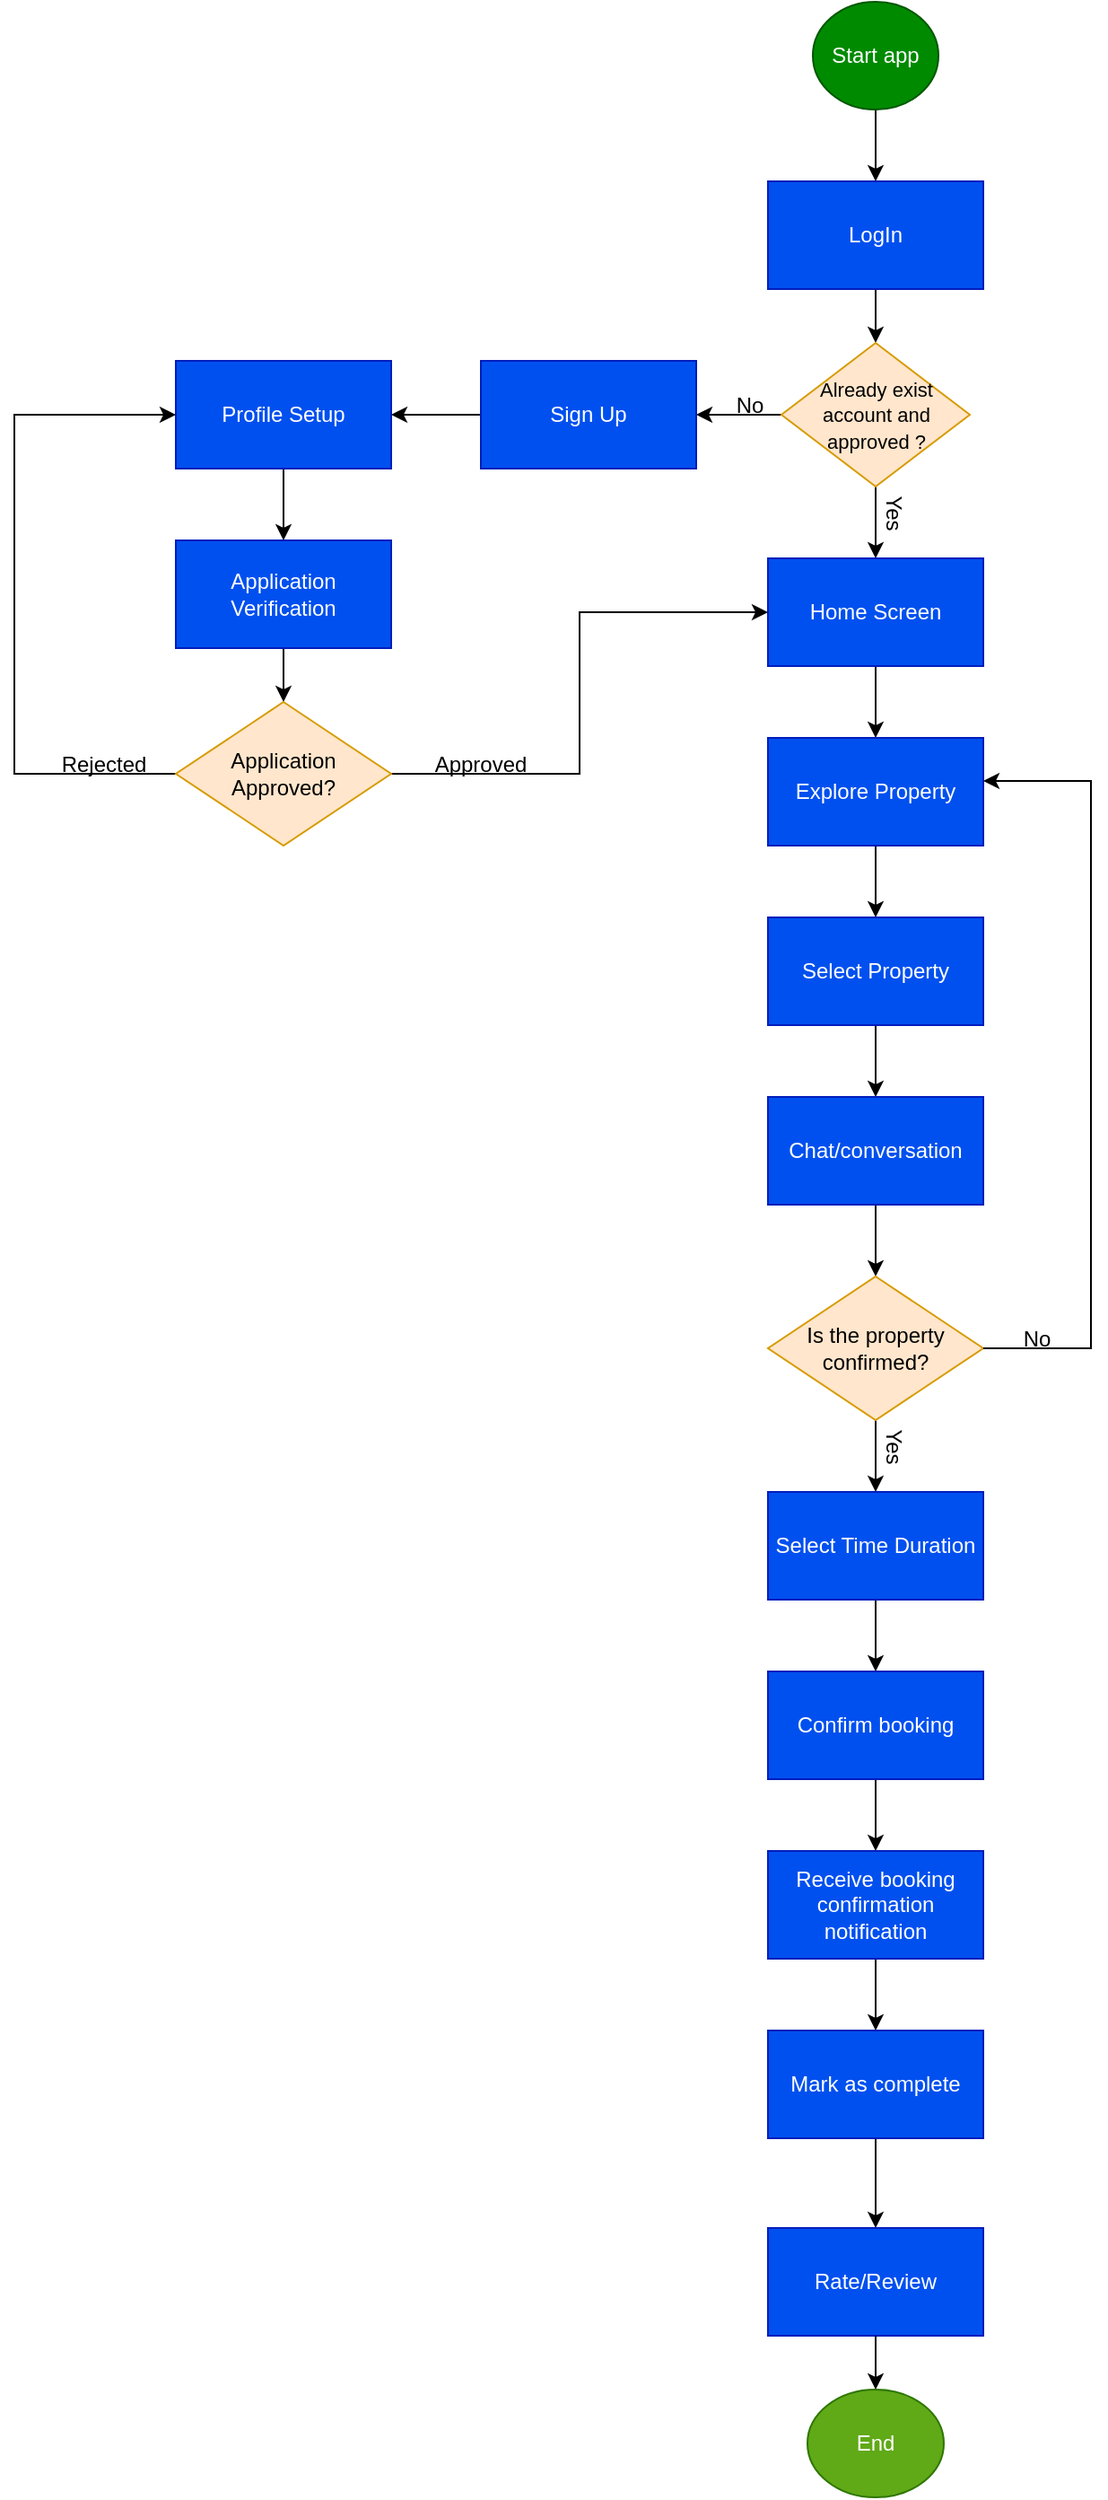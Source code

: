 <mxfile version="26.1.3">
  <diagram name="Exchange Property" id="gCmPUOXGhQcxKehQVGMK">
    <mxGraphModel dx="1434" dy="731" grid="1" gridSize="10" guides="1" tooltips="1" connect="1" arrows="1" fold="1" page="1" pageScale="1" pageWidth="850" pageHeight="1400" math="0" shadow="0">
      <root>
        <mxCell id="0" />
        <mxCell id="1" parent="0" />
        <mxCell id="9nDD6oZFU34gLlzTbC-f-3" value="" style="edgeStyle=orthogonalEdgeStyle;rounded=0;orthogonalLoop=1;jettySize=auto;html=1;" parent="1" source="9nDD6oZFU34gLlzTbC-f-1" target="9nDD6oZFU34gLlzTbC-f-2" edge="1">
          <mxGeometry relative="1" as="geometry" />
        </mxCell>
        <mxCell id="9nDD6oZFU34gLlzTbC-f-1" value="Start app" style="ellipse;whiteSpace=wrap;html=1;fillColor=#008a00;fontColor=#ffffff;strokeColor=#005700;" parent="1" vertex="1">
          <mxGeometry x="525" y="10" width="70" height="60" as="geometry" />
        </mxCell>
        <mxCell id="9nDD6oZFU34gLlzTbC-f-5" style="edgeStyle=orthogonalEdgeStyle;rounded=0;orthogonalLoop=1;jettySize=auto;html=1;exitX=0.5;exitY=1;exitDx=0;exitDy=0;entryX=0.5;entryY=0;entryDx=0;entryDy=0;" parent="1" source="9nDD6oZFU34gLlzTbC-f-2" target="9nDD6oZFU34gLlzTbC-f-4" edge="1">
          <mxGeometry relative="1" as="geometry" />
        </mxCell>
        <mxCell id="9nDD6oZFU34gLlzTbC-f-2" value="LogIn" style="whiteSpace=wrap;html=1;fillColor=#0050ef;fontColor=#ffffff;strokeColor=#001DBC;" parent="1" vertex="1">
          <mxGeometry x="500" y="110" width="120" height="60" as="geometry" />
        </mxCell>
        <mxCell id="9nDD6oZFU34gLlzTbC-f-7" value="" style="edgeStyle=orthogonalEdgeStyle;rounded=0;orthogonalLoop=1;jettySize=auto;html=1;" parent="1" source="9nDD6oZFU34gLlzTbC-f-4" target="9nDD6oZFU34gLlzTbC-f-6" edge="1">
          <mxGeometry relative="1" as="geometry" />
        </mxCell>
        <mxCell id="9nDD6oZFU34gLlzTbC-f-9" value="" style="edgeStyle=orthogonalEdgeStyle;rounded=0;orthogonalLoop=1;jettySize=auto;html=1;" parent="1" source="9nDD6oZFU34gLlzTbC-f-4" target="9nDD6oZFU34gLlzTbC-f-8" edge="1">
          <mxGeometry relative="1" as="geometry" />
        </mxCell>
        <mxCell id="9nDD6oZFU34gLlzTbC-f-4" value="&lt;font style=&quot;font-size: 11px;&quot;&gt;Already exist account and approved ?&lt;/font&gt;" style="rhombus;whiteSpace=wrap;html=1;fillColor=#ffe6cc;strokeColor=#d79b00;" parent="1" vertex="1">
          <mxGeometry x="507.5" y="200" width="105" height="80" as="geometry" />
        </mxCell>
        <mxCell id="9nDD6oZFU34gLlzTbC-f-21" value="" style="edgeStyle=orthogonalEdgeStyle;rounded=0;orthogonalLoop=1;jettySize=auto;html=1;" parent="1" source="9nDD6oZFU34gLlzTbC-f-6" target="9nDD6oZFU34gLlzTbC-f-20" edge="1">
          <mxGeometry relative="1" as="geometry" />
        </mxCell>
        <mxCell id="9nDD6oZFU34gLlzTbC-f-6" value="Home Screen" style="whiteSpace=wrap;html=1;fillColor=#0050ef;fontColor=#ffffff;strokeColor=#001DBC;" parent="1" vertex="1">
          <mxGeometry x="500" y="320" width="120" height="60" as="geometry" />
        </mxCell>
        <mxCell id="9nDD6oZFU34gLlzTbC-f-11" value="" style="edgeStyle=orthogonalEdgeStyle;rounded=0;orthogonalLoop=1;jettySize=auto;html=1;" parent="1" source="9nDD6oZFU34gLlzTbC-f-8" target="9nDD6oZFU34gLlzTbC-f-10" edge="1">
          <mxGeometry relative="1" as="geometry" />
        </mxCell>
        <mxCell id="9nDD6oZFU34gLlzTbC-f-8" value="Sign Up" style="whiteSpace=wrap;html=1;fillColor=#0050ef;fontColor=#ffffff;strokeColor=#001DBC;" parent="1" vertex="1">
          <mxGeometry x="340" y="210" width="120" height="60" as="geometry" />
        </mxCell>
        <mxCell id="9nDD6oZFU34gLlzTbC-f-13" value="" style="edgeStyle=orthogonalEdgeStyle;rounded=0;orthogonalLoop=1;jettySize=auto;html=1;" parent="1" source="9nDD6oZFU34gLlzTbC-f-10" target="9nDD6oZFU34gLlzTbC-f-12" edge="1">
          <mxGeometry relative="1" as="geometry" />
        </mxCell>
        <mxCell id="9nDD6oZFU34gLlzTbC-f-10" value="Profile Setup" style="whiteSpace=wrap;html=1;fillColor=#0050ef;fontColor=#ffffff;strokeColor=#001DBC;" parent="1" vertex="1">
          <mxGeometry x="170" y="210" width="120" height="60" as="geometry" />
        </mxCell>
        <mxCell id="9nDD6oZFU34gLlzTbC-f-15" value="" style="edgeStyle=orthogonalEdgeStyle;rounded=0;orthogonalLoop=1;jettySize=auto;html=1;" parent="1" source="9nDD6oZFU34gLlzTbC-f-12" target="9nDD6oZFU34gLlzTbC-f-14" edge="1">
          <mxGeometry relative="1" as="geometry" />
        </mxCell>
        <mxCell id="9nDD6oZFU34gLlzTbC-f-12" value="Application Verification" style="whiteSpace=wrap;html=1;fillColor=#0050ef;fontColor=#ffffff;strokeColor=#001DBC;" parent="1" vertex="1">
          <mxGeometry x="170" y="310" width="120" height="60" as="geometry" />
        </mxCell>
        <mxCell id="9nDD6oZFU34gLlzTbC-f-16" style="edgeStyle=orthogonalEdgeStyle;rounded=0;orthogonalLoop=1;jettySize=auto;html=1;exitX=1;exitY=0.5;exitDx=0;exitDy=0;entryX=0;entryY=0.5;entryDx=0;entryDy=0;" parent="1" source="9nDD6oZFU34gLlzTbC-f-14" target="9nDD6oZFU34gLlzTbC-f-6" edge="1">
          <mxGeometry relative="1" as="geometry" />
        </mxCell>
        <mxCell id="9nDD6oZFU34gLlzTbC-f-19" style="edgeStyle=orthogonalEdgeStyle;rounded=0;orthogonalLoop=1;jettySize=auto;html=1;exitX=0;exitY=0.5;exitDx=0;exitDy=0;entryX=0;entryY=0.5;entryDx=0;entryDy=0;" parent="1" source="9nDD6oZFU34gLlzTbC-f-14" target="9nDD6oZFU34gLlzTbC-f-10" edge="1">
          <mxGeometry relative="1" as="geometry">
            <Array as="points">
              <mxPoint x="80" y="440" />
              <mxPoint x="80" y="240" />
            </Array>
          </mxGeometry>
        </mxCell>
        <mxCell id="9nDD6oZFU34gLlzTbC-f-14" value="Application Approved?" style="rhombus;whiteSpace=wrap;html=1;fillColor=#ffe6cc;strokeColor=#d79b00;" parent="1" vertex="1">
          <mxGeometry x="170" y="400" width="120" height="80" as="geometry" />
        </mxCell>
        <mxCell id="9nDD6oZFU34gLlzTbC-f-23" value="" style="edgeStyle=orthogonalEdgeStyle;rounded=0;orthogonalLoop=1;jettySize=auto;html=1;" parent="1" source="9nDD6oZFU34gLlzTbC-f-20" target="9nDD6oZFU34gLlzTbC-f-22" edge="1">
          <mxGeometry relative="1" as="geometry" />
        </mxCell>
        <mxCell id="9nDD6oZFU34gLlzTbC-f-20" value="Explore Property" style="whiteSpace=wrap;html=1;fillColor=#0050ef;fontColor=#ffffff;strokeColor=#001DBC;" parent="1" vertex="1">
          <mxGeometry x="500" y="420" width="120" height="60" as="geometry" />
        </mxCell>
        <mxCell id="9nDD6oZFU34gLlzTbC-f-25" value="" style="edgeStyle=orthogonalEdgeStyle;rounded=0;orthogonalLoop=1;jettySize=auto;html=1;" parent="1" source="9nDD6oZFU34gLlzTbC-f-22" target="9nDD6oZFU34gLlzTbC-f-24" edge="1">
          <mxGeometry relative="1" as="geometry" />
        </mxCell>
        <mxCell id="9nDD6oZFU34gLlzTbC-f-22" value="Select Property" style="whiteSpace=wrap;html=1;fillColor=#0050ef;fontColor=#ffffff;strokeColor=#001DBC;" parent="1" vertex="1">
          <mxGeometry x="500" y="520" width="120" height="60" as="geometry" />
        </mxCell>
        <mxCell id="9nDD6oZFU34gLlzTbC-f-27" value="" style="edgeStyle=orthogonalEdgeStyle;rounded=0;orthogonalLoop=1;jettySize=auto;html=1;" parent="1" source="9nDD6oZFU34gLlzTbC-f-24" target="9nDD6oZFU34gLlzTbC-f-26" edge="1">
          <mxGeometry relative="1" as="geometry" />
        </mxCell>
        <mxCell id="9nDD6oZFU34gLlzTbC-f-24" value="Chat/conversation" style="whiteSpace=wrap;html=1;fillColor=#0050ef;fontColor=#ffffff;strokeColor=#001DBC;" parent="1" vertex="1">
          <mxGeometry x="500" y="620" width="120" height="60" as="geometry" />
        </mxCell>
        <mxCell id="9nDD6oZFU34gLlzTbC-f-30" value="" style="edgeStyle=orthogonalEdgeStyle;rounded=0;orthogonalLoop=1;jettySize=auto;html=1;" parent="1" source="9nDD6oZFU34gLlzTbC-f-26" target="9nDD6oZFU34gLlzTbC-f-29" edge="1">
          <mxGeometry relative="1" as="geometry" />
        </mxCell>
        <mxCell id="9nDD6oZFU34gLlzTbC-f-26" value="" style="rhombus;whiteSpace=wrap;html=1;fillColor=#ffe6cc;strokeColor=#d79b00;" parent="1" vertex="1">
          <mxGeometry x="500" y="720" width="120" height="80" as="geometry" />
        </mxCell>
        <mxCell id="9nDD6oZFU34gLlzTbC-f-28" value="Is the property confirmed?" style="text;html=1;align=center;verticalAlign=middle;whiteSpace=wrap;rounded=0;" parent="1" vertex="1">
          <mxGeometry x="520" y="745" width="80" height="30" as="geometry" />
        </mxCell>
        <mxCell id="9nDD6oZFU34gLlzTbC-f-32" value="" style="edgeStyle=orthogonalEdgeStyle;rounded=0;orthogonalLoop=1;jettySize=auto;html=1;" parent="1" source="9nDD6oZFU34gLlzTbC-f-29" target="9nDD6oZFU34gLlzTbC-f-31" edge="1">
          <mxGeometry relative="1" as="geometry" />
        </mxCell>
        <mxCell id="9nDD6oZFU34gLlzTbC-f-29" value="Select Time Duration" style="whiteSpace=wrap;html=1;fillColor=#0050ef;fontColor=#ffffff;strokeColor=#001DBC;" parent="1" vertex="1">
          <mxGeometry x="500" y="840" width="120" height="60" as="geometry" />
        </mxCell>
        <mxCell id="9nDD6oZFU34gLlzTbC-f-34" value="" style="edgeStyle=orthogonalEdgeStyle;rounded=0;orthogonalLoop=1;jettySize=auto;html=1;" parent="1" source="9nDD6oZFU34gLlzTbC-f-31" target="9nDD6oZFU34gLlzTbC-f-33" edge="1">
          <mxGeometry relative="1" as="geometry" />
        </mxCell>
        <mxCell id="9nDD6oZFU34gLlzTbC-f-31" value="Confirm booking" style="whiteSpace=wrap;html=1;fillColor=#0050ef;fontColor=#ffffff;strokeColor=#001DBC;" parent="1" vertex="1">
          <mxGeometry x="500" y="940" width="120" height="60" as="geometry" />
        </mxCell>
        <mxCell id="9nDD6oZFU34gLlzTbC-f-37" value="" style="edgeStyle=orthogonalEdgeStyle;rounded=0;orthogonalLoop=1;jettySize=auto;html=1;" parent="1" source="9nDD6oZFU34gLlzTbC-f-33" target="9nDD6oZFU34gLlzTbC-f-36" edge="1">
          <mxGeometry relative="1" as="geometry" />
        </mxCell>
        <mxCell id="9nDD6oZFU34gLlzTbC-f-33" value="Receive booking confirmation notification" style="whiteSpace=wrap;html=1;fillColor=#0050ef;fontColor=#ffffff;strokeColor=#001DBC;" parent="1" vertex="1">
          <mxGeometry x="500" y="1040" width="120" height="60" as="geometry" />
        </mxCell>
        <mxCell id="9nDD6oZFU34gLlzTbC-f-35" style="edgeStyle=orthogonalEdgeStyle;rounded=0;orthogonalLoop=1;jettySize=auto;html=1;exitX=1;exitY=0.5;exitDx=0;exitDy=0;entryX=1;entryY=0.4;entryDx=0;entryDy=0;entryPerimeter=0;" parent="1" source="9nDD6oZFU34gLlzTbC-f-26" target="9nDD6oZFU34gLlzTbC-f-20" edge="1">
          <mxGeometry relative="1" as="geometry">
            <Array as="points">
              <mxPoint x="680" y="760" />
              <mxPoint x="680" y="444" />
            </Array>
          </mxGeometry>
        </mxCell>
        <mxCell id="9nDD6oZFU34gLlzTbC-f-39" value="" style="edgeStyle=orthogonalEdgeStyle;rounded=0;orthogonalLoop=1;jettySize=auto;html=1;" parent="1" source="9nDD6oZFU34gLlzTbC-f-36" target="9nDD6oZFU34gLlzTbC-f-38" edge="1">
          <mxGeometry relative="1" as="geometry" />
        </mxCell>
        <mxCell id="9nDD6oZFU34gLlzTbC-f-36" value="Mark as complete" style="whiteSpace=wrap;html=1;fillColor=#0050ef;fontColor=#ffffff;strokeColor=#001DBC;" parent="1" vertex="1">
          <mxGeometry x="500" y="1140" width="120" height="60" as="geometry" />
        </mxCell>
        <mxCell id="9nDD6oZFU34gLlzTbC-f-38" value="Rate/Review" style="whiteSpace=wrap;html=1;fillColor=#0050ef;fontColor=#ffffff;strokeColor=#001DBC;" parent="1" vertex="1">
          <mxGeometry x="500" y="1250" width="120" height="60" as="geometry" />
        </mxCell>
        <mxCell id="9nDD6oZFU34gLlzTbC-f-43" value="Yes" style="text;html=1;align=center;verticalAlign=middle;whiteSpace=wrap;rounded=0;rotation=90;" parent="1" vertex="1">
          <mxGeometry x="540" y="280" width="60" height="30" as="geometry" />
        </mxCell>
        <mxCell id="9nDD6oZFU34gLlzTbC-f-44" value="No" style="text;html=1;align=center;verticalAlign=middle;whiteSpace=wrap;rounded=0;" parent="1" vertex="1">
          <mxGeometry x="460" y="220" width="60" height="30" as="geometry" />
        </mxCell>
        <mxCell id="9nDD6oZFU34gLlzTbC-f-46" value="Approved" style="text;html=1;align=center;verticalAlign=middle;whiteSpace=wrap;rounded=0;" parent="1" vertex="1">
          <mxGeometry x="310" y="420" width="60" height="30" as="geometry" />
        </mxCell>
        <mxCell id="9nDD6oZFU34gLlzTbC-f-47" value="Rejected" style="text;html=1;align=center;verticalAlign=middle;whiteSpace=wrap;rounded=0;" parent="1" vertex="1">
          <mxGeometry x="100" y="420" width="60" height="30" as="geometry" />
        </mxCell>
        <mxCell id="9nDD6oZFU34gLlzTbC-f-48" value="No" style="text;html=1;align=center;verticalAlign=middle;whiteSpace=wrap;rounded=0;" parent="1" vertex="1">
          <mxGeometry x="620" y="740" width="60" height="30" as="geometry" />
        </mxCell>
        <mxCell id="9nDD6oZFU34gLlzTbC-f-49" value="Yes" style="text;html=1;align=center;verticalAlign=middle;whiteSpace=wrap;rounded=0;rotation=90;" parent="1" vertex="1">
          <mxGeometry x="540" y="800" width="60" height="30" as="geometry" />
        </mxCell>
        <mxCell id="9nDD6oZFU34gLlzTbC-f-50" value="" style="edgeStyle=orthogonalEdgeStyle;rounded=0;orthogonalLoop=1;jettySize=auto;html=1;" parent="1" source="9nDD6oZFU34gLlzTbC-f-38" target="9nDD6oZFU34gLlzTbC-f-42" edge="1">
          <mxGeometry relative="1" as="geometry">
            <mxPoint x="560" y="1310" as="sourcePoint" />
            <mxPoint x="560" y="1380" as="targetPoint" />
          </mxGeometry>
        </mxCell>
        <mxCell id="9nDD6oZFU34gLlzTbC-f-42" value="End" style="ellipse;whiteSpace=wrap;html=1;fillColor=#60a917;fontColor=#ffffff;strokeColor=#2D7600;" parent="1" vertex="1">
          <mxGeometry x="522" y="1340" width="76" height="60" as="geometry" />
        </mxCell>
      </root>
    </mxGraphModel>
  </diagram>
</mxfile>
